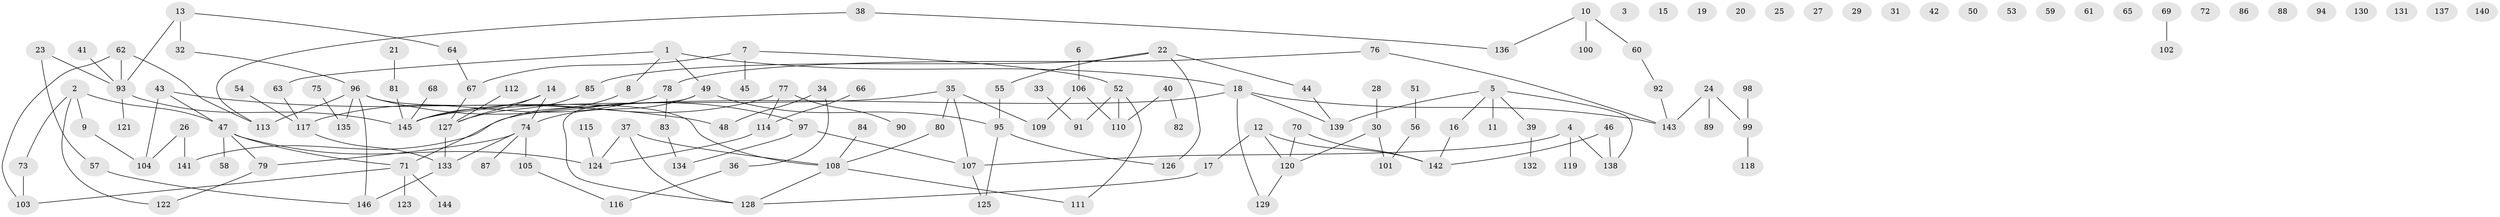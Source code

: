 // coarse degree distribution, {5: 0.06, 4: 0.14, 9: 0.02, 12: 0.02, 3: 0.22, 1: 0.2, 7: 0.02, 2: 0.3, 8: 0.02}
// Generated by graph-tools (version 1.1) at 2025/48/03/04/25 22:48:22]
// undirected, 146 vertices, 155 edges
graph export_dot {
  node [color=gray90,style=filled];
  1;
  2;
  3;
  4;
  5;
  6;
  7;
  8;
  9;
  10;
  11;
  12;
  13;
  14;
  15;
  16;
  17;
  18;
  19;
  20;
  21;
  22;
  23;
  24;
  25;
  26;
  27;
  28;
  29;
  30;
  31;
  32;
  33;
  34;
  35;
  36;
  37;
  38;
  39;
  40;
  41;
  42;
  43;
  44;
  45;
  46;
  47;
  48;
  49;
  50;
  51;
  52;
  53;
  54;
  55;
  56;
  57;
  58;
  59;
  60;
  61;
  62;
  63;
  64;
  65;
  66;
  67;
  68;
  69;
  70;
  71;
  72;
  73;
  74;
  75;
  76;
  77;
  78;
  79;
  80;
  81;
  82;
  83;
  84;
  85;
  86;
  87;
  88;
  89;
  90;
  91;
  92;
  93;
  94;
  95;
  96;
  97;
  98;
  99;
  100;
  101;
  102;
  103;
  104;
  105;
  106;
  107;
  108;
  109;
  110;
  111;
  112;
  113;
  114;
  115;
  116;
  117;
  118;
  119;
  120;
  121;
  122;
  123;
  124;
  125;
  126;
  127;
  128;
  129;
  130;
  131;
  132;
  133;
  134;
  135;
  136;
  137;
  138;
  139;
  140;
  141;
  142;
  143;
  144;
  145;
  146;
  1 -- 8;
  1 -- 18;
  1 -- 49;
  1 -- 63;
  2 -- 9;
  2 -- 47;
  2 -- 73;
  2 -- 122;
  4 -- 107;
  4 -- 119;
  4 -- 138;
  5 -- 11;
  5 -- 16;
  5 -- 39;
  5 -- 138;
  5 -- 139;
  6 -- 106;
  7 -- 45;
  7 -- 52;
  7 -- 67;
  8 -- 71;
  9 -- 104;
  10 -- 60;
  10 -- 100;
  10 -- 136;
  12 -- 17;
  12 -- 120;
  12 -- 142;
  13 -- 32;
  13 -- 64;
  13 -- 93;
  14 -- 74;
  14 -- 127;
  14 -- 145;
  16 -- 142;
  17 -- 128;
  18 -- 129;
  18 -- 139;
  18 -- 141;
  18 -- 143;
  21 -- 81;
  22 -- 44;
  22 -- 55;
  22 -- 85;
  22 -- 126;
  23 -- 57;
  23 -- 93;
  24 -- 89;
  24 -- 99;
  24 -- 143;
  26 -- 104;
  26 -- 141;
  28 -- 30;
  30 -- 101;
  30 -- 120;
  32 -- 96;
  33 -- 91;
  34 -- 36;
  34 -- 48;
  35 -- 80;
  35 -- 107;
  35 -- 109;
  35 -- 145;
  36 -- 116;
  37 -- 108;
  37 -- 124;
  37 -- 128;
  38 -- 113;
  38 -- 136;
  39 -- 132;
  40 -- 82;
  40 -- 110;
  41 -- 93;
  43 -- 47;
  43 -- 48;
  43 -- 104;
  44 -- 139;
  46 -- 138;
  46 -- 142;
  47 -- 58;
  47 -- 71;
  47 -- 79;
  47 -- 124;
  49 -- 74;
  49 -- 95;
  49 -- 128;
  51 -- 56;
  52 -- 91;
  52 -- 110;
  52 -- 111;
  54 -- 117;
  55 -- 95;
  56 -- 101;
  57 -- 146;
  60 -- 92;
  62 -- 93;
  62 -- 103;
  62 -- 113;
  63 -- 117;
  64 -- 67;
  66 -- 114;
  67 -- 127;
  68 -- 145;
  69 -- 102;
  70 -- 120;
  70 -- 142;
  71 -- 103;
  71 -- 123;
  71 -- 144;
  73 -- 103;
  74 -- 79;
  74 -- 87;
  74 -- 105;
  74 -- 133;
  75 -- 135;
  76 -- 78;
  76 -- 143;
  77 -- 90;
  77 -- 114;
  77 -- 145;
  78 -- 83;
  78 -- 117;
  79 -- 122;
  80 -- 108;
  81 -- 145;
  83 -- 134;
  84 -- 108;
  85 -- 127;
  92 -- 143;
  93 -- 121;
  93 -- 145;
  95 -- 125;
  95 -- 126;
  96 -- 97;
  96 -- 108;
  96 -- 113;
  96 -- 135;
  96 -- 146;
  97 -- 107;
  97 -- 134;
  98 -- 99;
  99 -- 118;
  105 -- 116;
  106 -- 109;
  106 -- 110;
  107 -- 125;
  108 -- 111;
  108 -- 128;
  112 -- 127;
  114 -- 124;
  115 -- 124;
  117 -- 133;
  120 -- 129;
  127 -- 133;
  133 -- 146;
}
